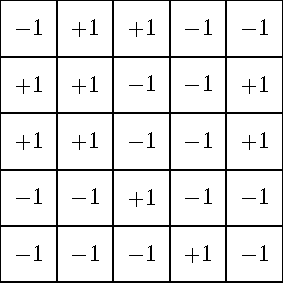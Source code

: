 size(5cm);

int n = 5;

for (int i = 0; i <= n; ++i) {
    draw((0,i)--(n,i));
    draw((i,0)--(i,n));
}

int[][] a = {
    {-1,  1,  1, -1, -1},
    { 1,  1, -1, -1,  1},
    { 1,  1, -1, -1,  1},
    {-1, -1,  1, -1, -1},
    {-1, -1, -1,  1, -1},
};


for (int i = 0; i < n; ++i) {
    for (int j = 0; j < n; ++j) {
        if (a[n-j-1][i] == -1) {
            label("$-1$", (i+0.5, j+0.5));
            continue;
        }
        label("$+1$", (i+0.5, j+0.5));
    }
}

